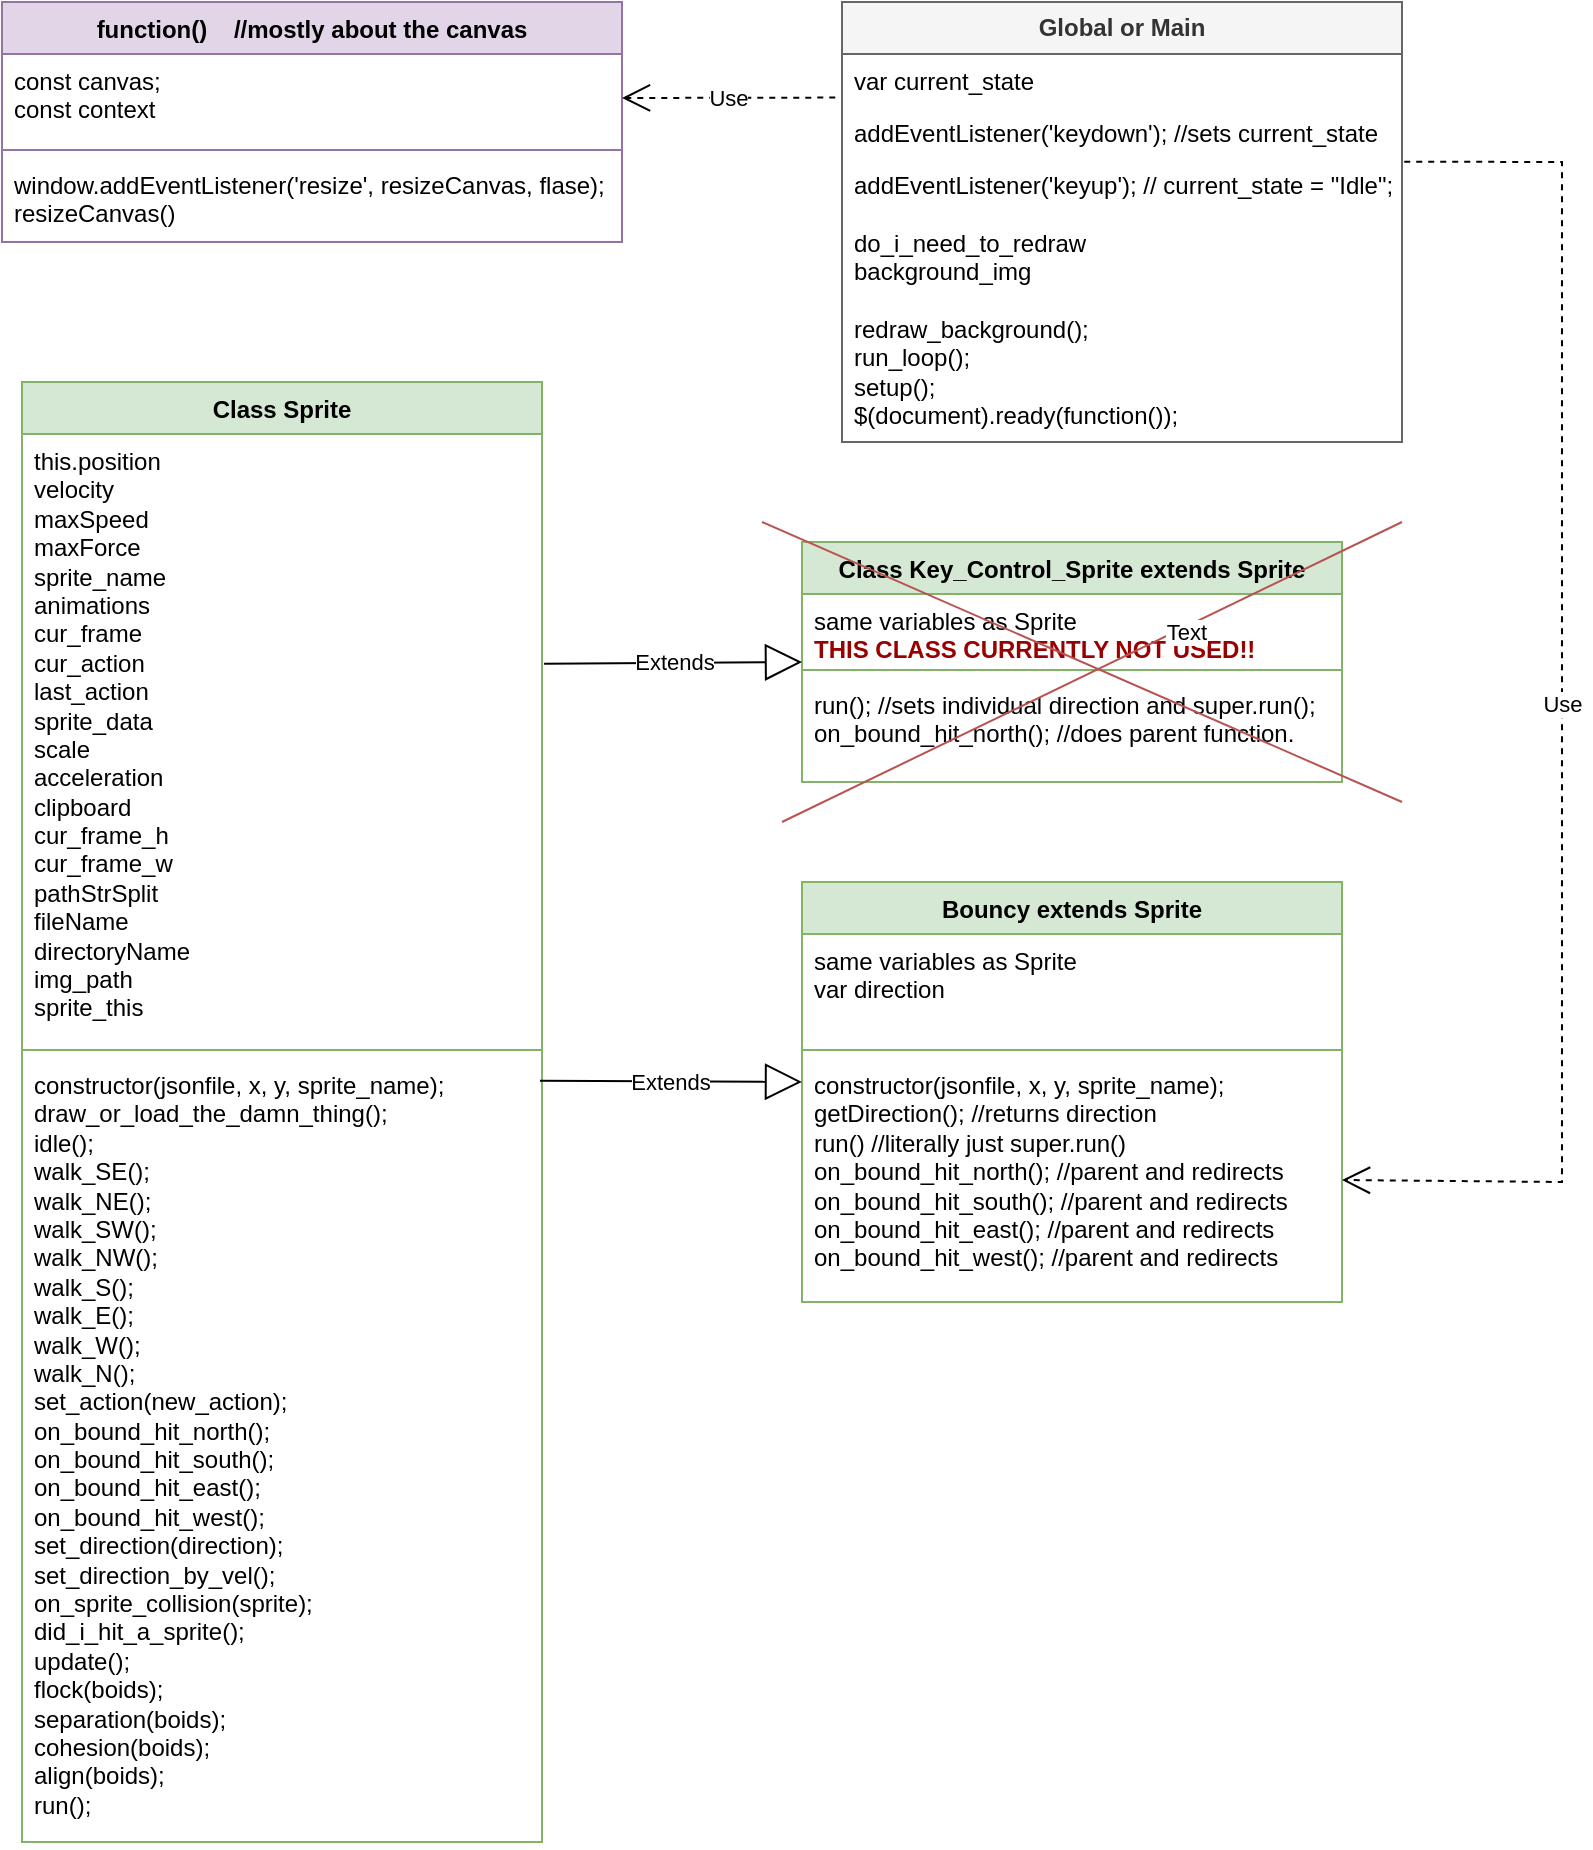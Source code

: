 <mxfile version="25.0.1">
  <diagram name="Page-1" id="qGq6ki4UXwblDDpbONgy">
    <mxGraphModel dx="1105" dy="642" grid="1" gridSize="10" guides="1" tooltips="1" connect="1" arrows="1" fold="1" page="1" pageScale="1" pageWidth="850" pageHeight="1100" math="0" shadow="0">
      <root>
        <mxCell id="0" />
        <mxCell id="1" parent="0" />
        <mxCell id="2nPKzq9Ip9ZL3-l_yJvm-1" value="function()&amp;nbsp; &amp;nbsp; //mostly about the canvas" style="swimlane;fontStyle=1;align=center;verticalAlign=top;childLayout=stackLayout;horizontal=1;startSize=26;horizontalStack=0;resizeParent=1;resizeParentMax=0;resizeLast=0;collapsible=1;marginBottom=0;whiteSpace=wrap;html=1;fillColor=#e1d5e7;strokeColor=#9673a6;" vertex="1" parent="1">
          <mxGeometry x="20" y="10" width="310" height="120" as="geometry" />
        </mxCell>
        <mxCell id="2nPKzq9Ip9ZL3-l_yJvm-2" value="const canvas;&lt;div&gt;const context&amp;nbsp;&lt;br&gt;&lt;div&gt;&lt;br&gt;&lt;/div&gt;&lt;div&gt;&lt;br&gt;&lt;/div&gt;&lt;div&gt;&lt;br&gt;&lt;/div&gt;&lt;div&gt;&lt;br&gt;&lt;/div&gt;&lt;div&gt;&lt;br&gt;&lt;/div&gt;&lt;div&gt;&lt;br&gt;&lt;/div&gt;&lt;div&gt;&lt;br&gt;&lt;/div&gt;&lt;div&gt;&lt;br&gt;&lt;/div&gt;&lt;div&gt;&lt;br&gt;&lt;/div&gt;&lt;div&gt;&lt;br&gt;&lt;/div&gt;&lt;div&gt;&lt;br&gt;&lt;/div&gt;&lt;/div&gt;" style="text;strokeColor=none;fillColor=none;align=left;verticalAlign=top;spacingLeft=4;spacingRight=4;overflow=hidden;rotatable=0;points=[[0,0.5],[1,0.5]];portConstraint=eastwest;whiteSpace=wrap;html=1;" vertex="1" parent="2nPKzq9Ip9ZL3-l_yJvm-1">
          <mxGeometry y="26" width="310" height="44" as="geometry" />
        </mxCell>
        <mxCell id="2nPKzq9Ip9ZL3-l_yJvm-3" value="" style="line;strokeWidth=1;fillColor=none;align=left;verticalAlign=middle;spacingTop=-1;spacingLeft=3;spacingRight=3;rotatable=0;labelPosition=right;points=[];portConstraint=eastwest;strokeColor=inherit;" vertex="1" parent="2nPKzq9Ip9ZL3-l_yJvm-1">
          <mxGeometry y="70" width="310" height="8" as="geometry" />
        </mxCell>
        <mxCell id="2nPKzq9Ip9ZL3-l_yJvm-4" value="&lt;div&gt;window.addEventListener(&#39;resize&#39;, resizeCanvas, flase);&lt;/div&gt;&lt;div&gt;resizeCanvas()&lt;/div&gt;" style="text;strokeColor=none;fillColor=none;align=left;verticalAlign=top;spacingLeft=4;spacingRight=4;overflow=hidden;rotatable=0;points=[[0,0.5],[1,0.5]];portConstraint=eastwest;whiteSpace=wrap;html=1;" vertex="1" parent="2nPKzq9Ip9ZL3-l_yJvm-1">
          <mxGeometry y="78" width="310" height="42" as="geometry" />
        </mxCell>
        <mxCell id="2nPKzq9Ip9ZL3-l_yJvm-5" value="Class Sprite" style="swimlane;fontStyle=1;align=center;verticalAlign=top;childLayout=stackLayout;horizontal=1;startSize=26;horizontalStack=0;resizeParent=1;resizeParentMax=0;resizeLast=0;collapsible=1;marginBottom=0;whiteSpace=wrap;html=1;fillColor=#d5e8d4;strokeColor=#82b366;" vertex="1" parent="1">
          <mxGeometry x="30" y="200" width="260" height="730" as="geometry" />
        </mxCell>
        <mxCell id="2nPKzq9Ip9ZL3-l_yJvm-6" value="this.position&lt;div&gt;velocity&lt;/div&gt;&lt;div&gt;maxSpeed&lt;/div&gt;&lt;div&gt;maxForce&lt;br&gt;&lt;div&gt;sprite_name&lt;/div&gt;&lt;div&gt;animations&lt;/div&gt;&lt;div&gt;cur_frame&lt;/div&gt;&lt;div&gt;cur_action&lt;/div&gt;&lt;div&gt;last_action&lt;/div&gt;&lt;div&gt;sprite_data&lt;/div&gt;&lt;div&gt;scale&lt;/div&gt;&lt;div&gt;acceleration&lt;/div&gt;&lt;div&gt;clipboard&lt;/div&gt;&lt;div&gt;cur_frame_h&lt;/div&gt;&lt;div&gt;cur_frame_w&lt;/div&gt;&lt;div&gt;pathStrSplit&lt;/div&gt;&lt;div&gt;fileName&lt;/div&gt;&lt;div&gt;directoryName&lt;/div&gt;&lt;div&gt;img_path&lt;/div&gt;&lt;div&gt;sprite_this&lt;br&gt;&lt;div&gt;&lt;br&gt;&lt;/div&gt;&lt;div&gt;&lt;br&gt;&lt;/div&gt;&lt;div&gt;&lt;br&gt;&lt;/div&gt;&lt;div&gt;&lt;br&gt;&lt;/div&gt;&lt;div&gt;&lt;br&gt;&lt;/div&gt;&lt;div&gt;&lt;br&gt;&lt;/div&gt;&lt;div&gt;&lt;br&gt;&lt;/div&gt;&lt;div&gt;&lt;br&gt;&lt;/div&gt;&lt;div&gt;&lt;br&gt;&lt;/div&gt;&lt;div&gt;&lt;br&gt;&lt;/div&gt;&lt;div&gt;&lt;br&gt;&lt;/div&gt;&lt;/div&gt;&lt;/div&gt;" style="text;strokeColor=none;fillColor=none;align=left;verticalAlign=top;spacingLeft=4;spacingRight=4;overflow=hidden;rotatable=0;points=[[0,0.5],[1,0.5]];portConstraint=eastwest;whiteSpace=wrap;html=1;" vertex="1" parent="2nPKzq9Ip9ZL3-l_yJvm-5">
          <mxGeometry y="26" width="260" height="304" as="geometry" />
        </mxCell>
        <mxCell id="2nPKzq9Ip9ZL3-l_yJvm-7" value="" style="line;strokeWidth=1;fillColor=none;align=left;verticalAlign=middle;spacingTop=-1;spacingLeft=3;spacingRight=3;rotatable=0;labelPosition=right;points=[];portConstraint=eastwest;strokeColor=inherit;" vertex="1" parent="2nPKzq9Ip9ZL3-l_yJvm-5">
          <mxGeometry y="330" width="260" height="8" as="geometry" />
        </mxCell>
        <mxCell id="2nPKzq9Ip9ZL3-l_yJvm-8" value="constructor(jsonfile, x, y, sprite_name);&amp;nbsp;&lt;div&gt;draw_or_load_the_damn_thing();&lt;/div&gt;&lt;div&gt;idle();&lt;/div&gt;&lt;div&gt;walk_SE();&lt;/div&gt;&lt;div&gt;walk_NE();&lt;/div&gt;&lt;div&gt;walk_SW();&lt;/div&gt;&lt;div&gt;walk_NW();&lt;/div&gt;&lt;div&gt;walk_S();&lt;/div&gt;&lt;div&gt;walk_E();&lt;/div&gt;&lt;div&gt;walk_W();&lt;/div&gt;&lt;div&gt;walk_N();&lt;/div&gt;&lt;div&gt;set_action(new_action);&lt;/div&gt;&lt;div&gt;on_bound_hit_north();&lt;/div&gt;&lt;div&gt;on_bound_hit_south();&lt;/div&gt;&lt;div&gt;on_bound_hit_east();&lt;/div&gt;&lt;div&gt;on_bound_hit_west();&lt;/div&gt;&lt;div&gt;set_direction(direction);&lt;/div&gt;&lt;div&gt;set_direction_by_vel();&lt;/div&gt;&lt;div&gt;on_sprite_collision(sprite);&lt;/div&gt;&lt;div&gt;did_i_hit_a_sprite();&lt;/div&gt;&lt;div&gt;update();&lt;/div&gt;&lt;div&gt;flock(boids);&lt;/div&gt;&lt;div&gt;separation(boids);&lt;/div&gt;&lt;div&gt;cohesion(boids);&lt;/div&gt;&lt;div&gt;align(boids);&lt;/div&gt;&lt;div&gt;run();&lt;/div&gt;" style="text;strokeColor=none;fillColor=none;align=left;verticalAlign=top;spacingLeft=4;spacingRight=4;overflow=hidden;rotatable=0;points=[[0,0.5],[1,0.5]];portConstraint=eastwest;whiteSpace=wrap;html=1;" vertex="1" parent="2nPKzq9Ip9ZL3-l_yJvm-5">
          <mxGeometry y="338" width="260" height="392" as="geometry" />
        </mxCell>
        <mxCell id="2nPKzq9Ip9ZL3-l_yJvm-9" value="&lt;b&gt;Global or Main&lt;/b&gt;" style="swimlane;fontStyle=0;childLayout=stackLayout;horizontal=1;startSize=26;fillColor=#f5f5f5;horizontalStack=0;resizeParent=1;resizeParentMax=0;resizeLast=0;collapsible=1;marginBottom=0;whiteSpace=wrap;html=1;fontColor=#333333;strokeColor=#666666;" vertex="1" parent="1">
          <mxGeometry x="440" y="10" width="280" height="220" as="geometry" />
        </mxCell>
        <mxCell id="2nPKzq9Ip9ZL3-l_yJvm-10" value="var current_state" style="text;strokeColor=none;fillColor=none;align=left;verticalAlign=top;spacingLeft=4;spacingRight=4;overflow=hidden;rotatable=0;points=[[0,0.5],[1,0.5]];portConstraint=eastwest;whiteSpace=wrap;html=1;" vertex="1" parent="2nPKzq9Ip9ZL3-l_yJvm-9">
          <mxGeometry y="26" width="280" height="26" as="geometry" />
        </mxCell>
        <mxCell id="2nPKzq9Ip9ZL3-l_yJvm-11" value="addEventListener(&#39;keydown&#39;); //sets current_state" style="text;strokeColor=none;fillColor=none;align=left;verticalAlign=top;spacingLeft=4;spacingRight=4;overflow=hidden;rotatable=0;points=[[0,0.5],[1,0.5]];portConstraint=eastwest;whiteSpace=wrap;html=1;" vertex="1" parent="2nPKzq9Ip9ZL3-l_yJvm-9">
          <mxGeometry y="52" width="280" height="26" as="geometry" />
        </mxCell>
        <mxCell id="2nPKzq9Ip9ZL3-l_yJvm-12" value="addEventListener(&#39;keyup&#39;); // current_state = &quot;Idle&quot;;&lt;div&gt;&lt;br&gt;&lt;/div&gt;&lt;div&gt;do_i_need_to_redraw&lt;/div&gt;&lt;div&gt;background_img&lt;/div&gt;&lt;div&gt;&lt;br&gt;&lt;/div&gt;&lt;div&gt;redraw_background();&lt;/div&gt;&lt;div&gt;run_loop();&lt;/div&gt;&lt;div&gt;setup();&lt;/div&gt;&lt;div&gt;$(document).ready(function());&lt;br&gt;&lt;div&gt;&lt;br&gt;&lt;/div&gt;&lt;div&gt;&lt;br&gt;&lt;/div&gt;&lt;/div&gt;" style="text;strokeColor=none;fillColor=none;align=left;verticalAlign=top;spacingLeft=4;spacingRight=4;overflow=hidden;rotatable=0;points=[[0,0.5],[1,0.5]];portConstraint=eastwest;whiteSpace=wrap;html=1;" vertex="1" parent="2nPKzq9Ip9ZL3-l_yJvm-9">
          <mxGeometry y="78" width="280" height="142" as="geometry" />
        </mxCell>
        <mxCell id="2nPKzq9Ip9ZL3-l_yJvm-13" value="Class Key_Control_Sprite extends Sprite" style="swimlane;fontStyle=1;align=center;verticalAlign=top;childLayout=stackLayout;horizontal=1;startSize=26;horizontalStack=0;resizeParent=1;resizeParentMax=0;resizeLast=0;collapsible=1;marginBottom=0;whiteSpace=wrap;html=1;fillColor=#d5e8d4;strokeColor=#82b366;" vertex="1" parent="1">
          <mxGeometry x="420" y="280" width="270" height="120" as="geometry" />
        </mxCell>
        <mxCell id="2nPKzq9Ip9ZL3-l_yJvm-14" value="&lt;div&gt;&lt;div&gt;same variables as Sprite&lt;/div&gt;&lt;div&gt;&lt;b&gt;&lt;font color=&quot;#990000&quot;&gt;THIS CLASS CURRENTLY NOT USED!!&lt;br&gt;&lt;/font&gt;&lt;/b&gt;&lt;div&gt;&lt;br&gt;&lt;/div&gt;&lt;div&gt;&lt;br&gt;&lt;/div&gt;&lt;div&gt;&lt;br&gt;&lt;/div&gt;&lt;div&gt;&lt;br&gt;&lt;/div&gt;&lt;div&gt;&lt;br&gt;&lt;/div&gt;&lt;div&gt;&lt;br&gt;&lt;/div&gt;&lt;div&gt;&lt;br&gt;&lt;/div&gt;&lt;div&gt;&lt;br&gt;&lt;/div&gt;&lt;div&gt;&lt;br&gt;&lt;/div&gt;&lt;div&gt;&lt;br&gt;&lt;/div&gt;&lt;div&gt;&lt;br&gt;&lt;/div&gt;&lt;/div&gt;&lt;/div&gt;" style="text;strokeColor=none;fillColor=none;align=left;verticalAlign=top;spacingLeft=4;spacingRight=4;overflow=hidden;rotatable=0;points=[[0,0.5],[1,0.5]];portConstraint=eastwest;whiteSpace=wrap;html=1;" vertex="1" parent="2nPKzq9Ip9ZL3-l_yJvm-13">
          <mxGeometry y="26" width="270" height="34" as="geometry" />
        </mxCell>
        <mxCell id="2nPKzq9Ip9ZL3-l_yJvm-15" value="" style="line;strokeWidth=1;fillColor=none;align=left;verticalAlign=middle;spacingTop=-1;spacingLeft=3;spacingRight=3;rotatable=0;labelPosition=right;points=[];portConstraint=eastwest;strokeColor=inherit;" vertex="1" parent="2nPKzq9Ip9ZL3-l_yJvm-13">
          <mxGeometry y="60" width="270" height="8" as="geometry" />
        </mxCell>
        <mxCell id="2nPKzq9Ip9ZL3-l_yJvm-16" value="&lt;div&gt;run(); //sets individual direction and super.run();&lt;/div&gt;&lt;div&gt;on_bound_hit_north(); //does parent function.&lt;/div&gt;&lt;div&gt;&lt;br&gt;&lt;/div&gt;" style="text;strokeColor=none;fillColor=none;align=left;verticalAlign=top;spacingLeft=4;spacingRight=4;overflow=hidden;rotatable=0;points=[[0,0.5],[1,0.5]];portConstraint=eastwest;whiteSpace=wrap;html=1;" vertex="1" parent="2nPKzq9Ip9ZL3-l_yJvm-13">
          <mxGeometry y="68" width="270" height="52" as="geometry" />
        </mxCell>
        <mxCell id="2nPKzq9Ip9ZL3-l_yJvm-26" value="" style="endArrow=none;html=1;rounded=0;fillColor=#f8cecc;strokeColor=#b85450;" edge="1" parent="2nPKzq9Ip9ZL3-l_yJvm-13">
          <mxGeometry width="50" height="50" relative="1" as="geometry">
            <mxPoint x="-10" y="140" as="sourcePoint" />
            <mxPoint x="300" y="-10" as="targetPoint" />
          </mxGeometry>
        </mxCell>
        <mxCell id="2nPKzq9Ip9ZL3-l_yJvm-28" value="Text" style="edgeLabel;html=1;align=center;verticalAlign=middle;resizable=0;points=[];" vertex="1" connectable="0" parent="2nPKzq9Ip9ZL3-l_yJvm-26">
          <mxGeometry x="0.299" y="-1" relative="1" as="geometry">
            <mxPoint y="1" as="offset" />
          </mxGeometry>
        </mxCell>
        <mxCell id="2nPKzq9Ip9ZL3-l_yJvm-18" value="Bouncy extends Sprite" style="swimlane;fontStyle=1;align=center;verticalAlign=top;childLayout=stackLayout;horizontal=1;startSize=26;horizontalStack=0;resizeParent=1;resizeParentMax=0;resizeLast=0;collapsible=1;marginBottom=0;whiteSpace=wrap;html=1;fillColor=#d5e8d4;strokeColor=#82b366;" vertex="1" parent="1">
          <mxGeometry x="420" y="450" width="270" height="210" as="geometry" />
        </mxCell>
        <mxCell id="2nPKzq9Ip9ZL3-l_yJvm-19" value="&lt;div&gt;&lt;div&gt;same variables as Sprite&lt;/div&gt;&lt;div&gt;var direction&lt;/div&gt;&lt;div&gt;&lt;br&gt;&lt;/div&gt;&lt;div&gt;&lt;div&gt;&lt;br&gt;&lt;/div&gt;&lt;div&gt;&lt;br&gt;&lt;/div&gt;&lt;div&gt;&lt;br&gt;&lt;/div&gt;&lt;div&gt;&lt;br&gt;&lt;/div&gt;&lt;div&gt;&lt;br&gt;&lt;/div&gt;&lt;div&gt;&lt;br&gt;&lt;/div&gt;&lt;div&gt;&lt;br&gt;&lt;/div&gt;&lt;/div&gt;&lt;/div&gt;" style="text;strokeColor=none;fillColor=none;align=left;verticalAlign=top;spacingLeft=4;spacingRight=4;overflow=hidden;rotatable=0;points=[[0,0.5],[1,0.5]];portConstraint=eastwest;whiteSpace=wrap;html=1;" vertex="1" parent="2nPKzq9Ip9ZL3-l_yJvm-18">
          <mxGeometry y="26" width="270" height="54" as="geometry" />
        </mxCell>
        <mxCell id="2nPKzq9Ip9ZL3-l_yJvm-20" value="" style="line;strokeWidth=1;fillColor=none;align=left;verticalAlign=middle;spacingTop=-1;spacingLeft=3;spacingRight=3;rotatable=0;labelPosition=right;points=[];portConstraint=eastwest;strokeColor=inherit;" vertex="1" parent="2nPKzq9Ip9ZL3-l_yJvm-18">
          <mxGeometry y="80" width="270" height="8" as="geometry" />
        </mxCell>
        <mxCell id="2nPKzq9Ip9ZL3-l_yJvm-21" value="&lt;div&gt;constructor(jsonfile, x, y, sprite_name);&lt;/div&gt;&lt;div&gt;getDirection(); //returns direction&lt;/div&gt;&lt;div&gt;run() //literally just super.run()&lt;/div&gt;&lt;div&gt;on_bound_hit_north(); //parent and redirects&lt;/div&gt;&lt;div&gt;on_bound_hit_south(); //parent and redirects&lt;/div&gt;&lt;div&gt;on_bound_hit_east(); //parent and redirects&lt;/div&gt;&lt;div&gt;on_bound_hit_west(); //parent and redirects&lt;/div&gt;&lt;div&gt;&lt;br&gt;&lt;/div&gt;&lt;div&gt;&lt;br&gt;&lt;/div&gt;" style="text;strokeColor=none;fillColor=none;align=left;verticalAlign=top;spacingLeft=4;spacingRight=4;overflow=hidden;rotatable=0;points=[[0,0.5],[1,0.5]];portConstraint=eastwest;whiteSpace=wrap;html=1;" vertex="1" parent="2nPKzq9Ip9ZL3-l_yJvm-18">
          <mxGeometry y="88" width="270" height="122" as="geometry" />
        </mxCell>
        <mxCell id="2nPKzq9Ip9ZL3-l_yJvm-22" value="Extends" style="endArrow=block;endSize=16;endFill=0;html=1;rounded=0;entryX=0;entryY=0.5;entryDx=0;entryDy=0;exitX=1.004;exitY=0.378;exitDx=0;exitDy=0;exitPerimeter=0;" edge="1" parent="1" source="2nPKzq9Ip9ZL3-l_yJvm-6" target="2nPKzq9Ip9ZL3-l_yJvm-13">
          <mxGeometry width="160" relative="1" as="geometry">
            <mxPoint x="340" y="400" as="sourcePoint" />
            <mxPoint x="460" y="430" as="targetPoint" />
          </mxGeometry>
        </mxCell>
        <mxCell id="2nPKzq9Ip9ZL3-l_yJvm-23" value="Extends" style="endArrow=block;endSize=16;endFill=0;html=1;rounded=0;exitX=0.996;exitY=0.029;exitDx=0;exitDy=0;exitPerimeter=0;entryX=0;entryY=0.098;entryDx=0;entryDy=0;entryPerimeter=0;" edge="1" parent="1" source="2nPKzq9Ip9ZL3-l_yJvm-8" target="2nPKzq9Ip9ZL3-l_yJvm-21">
          <mxGeometry width="160" relative="1" as="geometry">
            <mxPoint x="300" y="530" as="sourcePoint" />
            <mxPoint x="400" y="550" as="targetPoint" />
          </mxGeometry>
        </mxCell>
        <mxCell id="2nPKzq9Ip9ZL3-l_yJvm-24" value="Use" style="endArrow=open;endSize=12;dashed=1;html=1;rounded=0;exitX=1.004;exitY=0.013;exitDx=0;exitDy=0;exitPerimeter=0;entryX=1;entryY=0.5;entryDx=0;entryDy=0;" edge="1" parent="1" source="2nPKzq9Ip9ZL3-l_yJvm-12" target="2nPKzq9Ip9ZL3-l_yJvm-21">
          <mxGeometry width="160" relative="1" as="geometry">
            <mxPoint x="605" y="430" as="sourcePoint" />
            <mxPoint x="730" y="560" as="targetPoint" />
            <Array as="points">
              <mxPoint x="800" y="90" />
              <mxPoint x="800" y="360" />
              <mxPoint x="800" y="600" />
            </Array>
          </mxGeometry>
        </mxCell>
        <mxCell id="2nPKzq9Ip9ZL3-l_yJvm-27" value="" style="endArrow=none;html=1;rounded=0;fillColor=#f8cecc;strokeColor=#b85450;" edge="1" parent="1">
          <mxGeometry width="50" height="50" relative="1" as="geometry">
            <mxPoint x="400" y="270" as="sourcePoint" />
            <mxPoint x="720" y="410" as="targetPoint" />
          </mxGeometry>
        </mxCell>
        <mxCell id="2nPKzq9Ip9ZL3-l_yJvm-29" value="Use" style="endArrow=open;endSize=12;dashed=1;html=1;rounded=0;entryX=1;entryY=0.5;entryDx=0;entryDy=0;exitX=-0.012;exitY=0.838;exitDx=0;exitDy=0;exitPerimeter=0;" edge="1" parent="1" source="2nPKzq9Ip9ZL3-l_yJvm-10" target="2nPKzq9Ip9ZL3-l_yJvm-2">
          <mxGeometry width="160" relative="1" as="geometry">
            <mxPoint x="390" y="200" as="sourcePoint" />
            <mxPoint x="550" y="200" as="targetPoint" />
          </mxGeometry>
        </mxCell>
      </root>
    </mxGraphModel>
  </diagram>
</mxfile>
